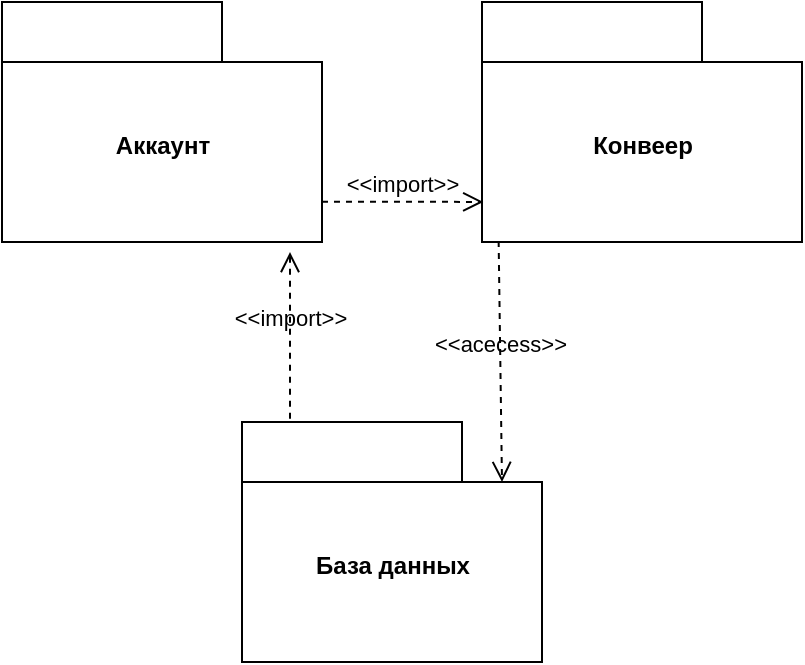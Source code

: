 <mxfile version="20.8.16" type="device"><diagram id="N-GADN3hEbA-36iFdk5G" name="Страница 1"><mxGraphModel dx="18" dy="11" grid="1" gridSize="10" guides="1" tooltips="1" connect="1" arrows="1" fold="1" page="1" pageScale="1" pageWidth="827" pageHeight="1169" math="0" shadow="0"><root><mxCell id="0"/><mxCell id="1" parent="0"/><mxCell id="oC1go6xXUWdTW9MHU_A0-12" value="" style="shape=folder;fontStyle=1;tabWidth=110;tabHeight=30;tabPosition=left;html=1;boundedLbl=1;labelInHeader=1;container=1;collapsible=0;" parent="1" vertex="1"><mxGeometry x="1040" y="440" width="160" height="120" as="geometry"/></mxCell><mxCell id="oC1go6xXUWdTW9MHU_A0-13" value="&lt;b&gt;Конвеер&lt;/b&gt;" style="html=1;strokeColor=none;resizeWidth=1;resizeHeight=1;fillColor=none;part=1;connectable=0;allowArrows=0;deletable=0;" parent="oC1go6xXUWdTW9MHU_A0-12" vertex="1"><mxGeometry width="160" height="84" relative="1" as="geometry"><mxPoint y="30" as="offset"/></mxGeometry></mxCell><mxCell id="qR9DPkedMG-VP8WwNG_U-1" value="" style="shape=folder;fontStyle=1;tabWidth=110;tabHeight=30;tabPosition=left;html=1;boundedLbl=1;labelInHeader=1;container=1;collapsible=0;" parent="1" vertex="1"><mxGeometry x="800" y="440" width="160" height="120" as="geometry"/></mxCell><mxCell id="qR9DPkedMG-VP8WwNG_U-2" value="&lt;span style=&quot;font-weight: 700;&quot;&gt;Аккаунт&lt;/span&gt;" style="html=1;strokeColor=none;resizeWidth=1;resizeHeight=1;fillColor=none;part=1;connectable=0;allowArrows=0;deletable=0;" parent="qR9DPkedMG-VP8WwNG_U-1" vertex="1"><mxGeometry width="160" height="84" relative="1" as="geometry"><mxPoint y="30" as="offset"/></mxGeometry></mxCell><mxCell id="qR9DPkedMG-VP8WwNG_U-3" value="&amp;lt;&amp;lt;import&amp;gt;&amp;gt;" style="endArrow=open;startArrow=none;endFill=0;startFill=0;endSize=8;html=1;verticalAlign=bottom;dashed=1;labelBackgroundColor=none;rounded=0;exitX=1;exitY=0.832;exitDx=0;exitDy=0;exitPerimeter=0;entryX=0.004;entryY=0.833;entryDx=0;entryDy=0;entryPerimeter=0;" parent="1" source="qR9DPkedMG-VP8WwNG_U-1" target="oC1go6xXUWdTW9MHU_A0-12" edge="1"><mxGeometry width="160" relative="1" as="geometry"><mxPoint x="1610" y="725" as="sourcePoint"/><mxPoint x="1690" y="725" as="targetPoint"/></mxGeometry></mxCell><mxCell id="jpIR5qp4kWfD6yEpBDJr-1" value="" style="shape=folder;fontStyle=1;tabWidth=110;tabHeight=30;tabPosition=left;html=1;boundedLbl=1;labelInHeader=1;container=1;collapsible=0;" vertex="1" parent="1"><mxGeometry x="920" y="650" width="150" height="120" as="geometry"/></mxCell><mxCell id="jpIR5qp4kWfD6yEpBDJr-2" value="&lt;b&gt;База данных&lt;/b&gt;" style="html=1;strokeColor=none;resizeWidth=1;resizeHeight=1;fillColor=none;part=1;connectable=0;allowArrows=0;deletable=0;" vertex="1" parent="jpIR5qp4kWfD6yEpBDJr-1"><mxGeometry width="150" height="84" relative="1" as="geometry"><mxPoint y="30" as="offset"/></mxGeometry></mxCell><mxCell id="jpIR5qp4kWfD6yEpBDJr-5" value="&amp;lt;&amp;lt;import&amp;gt;&amp;gt;" style="endArrow=open;startArrow=none;endFill=0;startFill=0;endSize=8;html=1;verticalAlign=bottom;dashed=1;labelBackgroundColor=none;rounded=0;exitX=0.16;exitY=-0.014;exitDx=0;exitDy=0;exitPerimeter=0;entryX=0.9;entryY=1.042;entryDx=0;entryDy=0;entryPerimeter=0;" edge="1" parent="1" source="jpIR5qp4kWfD6yEpBDJr-1" target="qR9DPkedMG-VP8WwNG_U-1"><mxGeometry width="160" relative="1" as="geometry"><mxPoint x="970" y="547.5" as="sourcePoint"/><mxPoint x="1052.09" y="547.65" as="targetPoint"/></mxGeometry></mxCell><mxCell id="jpIR5qp4kWfD6yEpBDJr-6" value="&amp;lt;&amp;lt;acecess&amp;gt;&amp;gt;" style="endArrow=open;startArrow=none;endFill=0;startFill=0;endSize=8;html=1;verticalAlign=bottom;dashed=1;labelBackgroundColor=none;rounded=0;exitX=0.052;exitY=0.996;exitDx=0;exitDy=0;exitPerimeter=0;entryX=0;entryY=0;entryDx=130;entryDy=30;entryPerimeter=0;" edge="1" parent="1" source="oC1go6xXUWdTW9MHU_A0-12" target="jpIR5qp4kWfD6yEpBDJr-1"><mxGeometry width="160" relative="1" as="geometry"><mxPoint x="970" y="547.5" as="sourcePoint"/><mxPoint x="1052.09" y="547.65" as="targetPoint"/></mxGeometry></mxCell></root></mxGraphModel></diagram></mxfile>